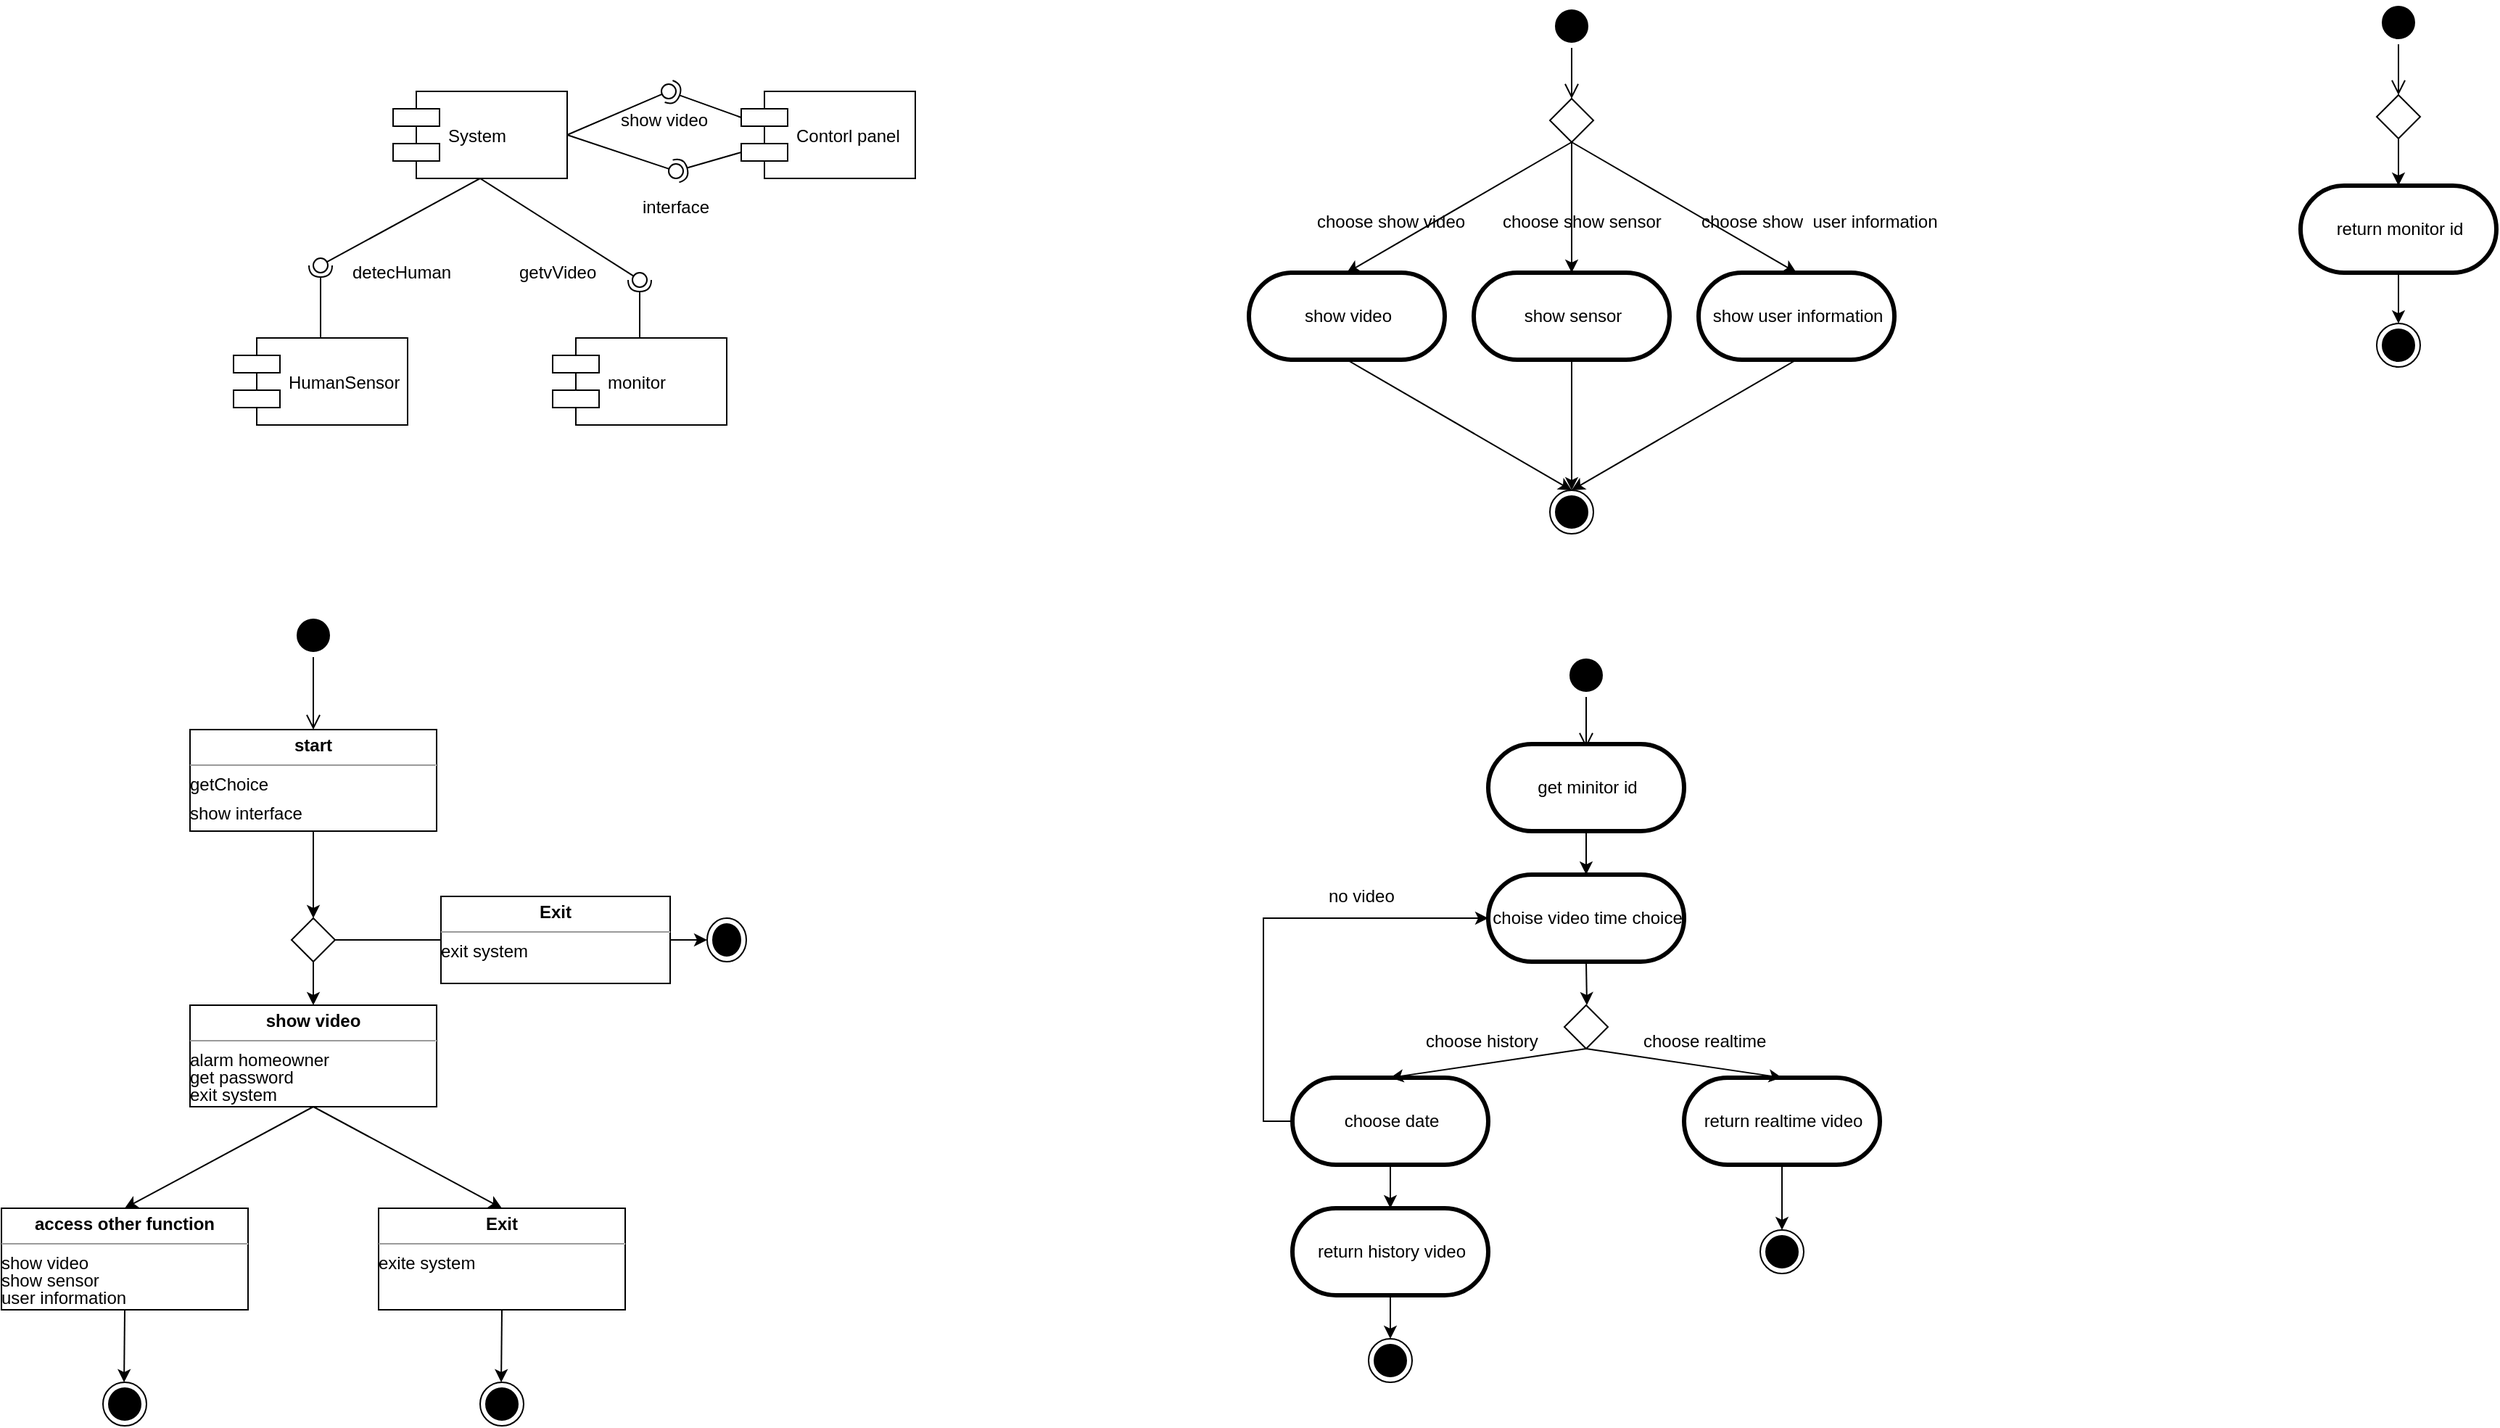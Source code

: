 <mxfile version="12.2.2" type="device" pages="1"><diagram id="m51QX_qqUhU29QaQLPkJ" name="第 1 页"><mxGraphModel dx="883" dy="666" grid="1" gridSize="10" guides="1" tooltips="1" connect="1" arrows="1" fold="1" page="1" pageScale="1" pageWidth="1920" pageHeight="1200" math="0" shadow="0"><root><mxCell id="0"/><mxCell id="1" parent="0"/><mxCell id="cypPYQ40mprPQxp4Fiey-1" value="System " style="shape=component;align=left;spacingLeft=36;" vertex="1" parent="1"><mxGeometry x="300" y="120" width="120" height="60" as="geometry"/></mxCell><mxCell id="cypPYQ40mprPQxp4Fiey-2" value="Contorl panel" style="shape=component;align=left;spacingLeft=36;" vertex="1" parent="1"><mxGeometry x="540" y="120" width="120" height="60" as="geometry"/></mxCell><mxCell id="cypPYQ40mprPQxp4Fiey-4" value="monitor" style="shape=component;align=left;spacingLeft=36;" vertex="1" parent="1"><mxGeometry x="410" y="290" width="120" height="60" as="geometry"/></mxCell><mxCell id="cypPYQ40mprPQxp4Fiey-5" value="HumanSensor" style="shape=component;align=left;spacingLeft=36;" vertex="1" parent="1"><mxGeometry x="190" y="290" width="120" height="60" as="geometry"/></mxCell><mxCell id="cypPYQ40mprPQxp4Fiey-7" value="" style="rounded=0;orthogonalLoop=1;jettySize=auto;html=1;endArrow=none;endFill=0;exitX=1;exitY=0.5;exitDx=0;exitDy=0;" edge="1" target="cypPYQ40mprPQxp4Fiey-9" parent="1" source="cypPYQ40mprPQxp4Fiey-1"><mxGeometry relative="1" as="geometry"><mxPoint x="470" y="120" as="sourcePoint"/></mxGeometry></mxCell><mxCell id="cypPYQ40mprPQxp4Fiey-8" value="" style="rounded=0;orthogonalLoop=1;jettySize=auto;html=1;endArrow=halfCircle;endFill=0;entryX=0.5;entryY=0.5;entryDx=0;entryDy=0;endSize=6;strokeWidth=1;exitX=0;exitY=0.3;exitDx=0;exitDy=0;" edge="1" target="cypPYQ40mprPQxp4Fiey-9" parent="1" source="cypPYQ40mprPQxp4Fiey-2"><mxGeometry relative="1" as="geometry"><mxPoint x="510" y="120" as="sourcePoint"/></mxGeometry></mxCell><mxCell id="cypPYQ40mprPQxp4Fiey-9" value="" style="ellipse;whiteSpace=wrap;html=1;fontFamily=Helvetica;fontSize=12;fontColor=#000000;align=center;strokeColor=#000000;fillColor=#ffffff;points=[];aspect=fixed;resizable=0;" vertex="1" parent="1"><mxGeometry x="485" y="115" width="10" height="10" as="geometry"/></mxCell><mxCell id="cypPYQ40mprPQxp4Fiey-10" value="show video" style="text;html=1;resizable=0;points=[];autosize=1;align=left;verticalAlign=top;spacingTop=-4;" vertex="1" parent="1"><mxGeometry x="455" y="130" width="80" height="20" as="geometry"/></mxCell><mxCell id="cypPYQ40mprPQxp4Fiey-11" value="" style="rounded=0;orthogonalLoop=1;jettySize=auto;html=1;endArrow=none;endFill=0;exitX=1;exitY=0.5;exitDx=0;exitDy=0;" edge="1" target="cypPYQ40mprPQxp4Fiey-13" parent="1" source="cypPYQ40mprPQxp4Fiey-1"><mxGeometry relative="1" as="geometry"><mxPoint x="475" y="175" as="sourcePoint"/></mxGeometry></mxCell><mxCell id="cypPYQ40mprPQxp4Fiey-12" value="" style="rounded=0;orthogonalLoop=1;jettySize=auto;html=1;endArrow=halfCircle;endFill=0;entryX=0.5;entryY=0.5;entryDx=0;entryDy=0;endSize=6;strokeWidth=1;exitX=0;exitY=0.7;exitDx=0;exitDy=0;" edge="1" target="cypPYQ40mprPQxp4Fiey-13" parent="1" source="cypPYQ40mprPQxp4Fiey-2"><mxGeometry relative="1" as="geometry"><mxPoint x="515" y="175" as="sourcePoint"/></mxGeometry></mxCell><mxCell id="cypPYQ40mprPQxp4Fiey-13" value="" style="ellipse;whiteSpace=wrap;html=1;fontFamily=Helvetica;fontSize=12;fontColor=#000000;align=center;strokeColor=#000000;fillColor=#ffffff;points=[];aspect=fixed;resizable=0;" vertex="1" parent="1"><mxGeometry x="490" y="170" width="10" height="10" as="geometry"/></mxCell><mxCell id="cypPYQ40mprPQxp4Fiey-14" value="interface&amp;nbsp;" style="text;html=1;resizable=0;points=[];autosize=1;align=left;verticalAlign=top;spacingTop=-4;" vertex="1" parent="1"><mxGeometry x="470" y="190" width="60" height="20" as="geometry"/></mxCell><mxCell id="cypPYQ40mprPQxp4Fiey-15" value="" style="rounded=0;orthogonalLoop=1;jettySize=auto;html=1;endArrow=none;endFill=0;exitX=0.5;exitY=1;exitDx=0;exitDy=0;" edge="1" target="cypPYQ40mprPQxp4Fiey-17" parent="1" source="cypPYQ40mprPQxp4Fiey-1"><mxGeometry relative="1" as="geometry"><mxPoint x="450" y="250" as="sourcePoint"/></mxGeometry></mxCell><mxCell id="cypPYQ40mprPQxp4Fiey-16" value="" style="rounded=0;orthogonalLoop=1;jettySize=auto;html=1;endArrow=halfCircle;endFill=0;entryX=0.5;entryY=0.5;entryDx=0;entryDy=0;endSize=6;strokeWidth=1;" edge="1" target="cypPYQ40mprPQxp4Fiey-17" parent="1" source="cypPYQ40mprPQxp4Fiey-4"><mxGeometry relative="1" as="geometry"><mxPoint x="490" y="250" as="sourcePoint"/></mxGeometry></mxCell><mxCell id="cypPYQ40mprPQxp4Fiey-17" value="" style="ellipse;whiteSpace=wrap;html=1;fontFamily=Helvetica;fontSize=12;fontColor=#000000;align=center;strokeColor=#000000;fillColor=#ffffff;points=[];aspect=fixed;resizable=0;" vertex="1" parent="1"><mxGeometry x="465" y="245" width="10" height="10" as="geometry"/></mxCell><mxCell id="cypPYQ40mprPQxp4Fiey-18" value="" style="rounded=0;orthogonalLoop=1;jettySize=auto;html=1;endArrow=none;endFill=0;" edge="1" target="cypPYQ40mprPQxp4Fiey-20" parent="1"><mxGeometry relative="1" as="geometry"><mxPoint x="360" y="180" as="sourcePoint"/></mxGeometry></mxCell><mxCell id="cypPYQ40mprPQxp4Fiey-19" value="" style="rounded=0;orthogonalLoop=1;jettySize=auto;html=1;endArrow=halfCircle;endFill=0;entryX=0.5;entryY=0.5;entryDx=0;entryDy=0;endSize=6;strokeWidth=1;exitX=0.5;exitY=0;exitDx=0;exitDy=0;" edge="1" target="cypPYQ40mprPQxp4Fiey-20" parent="1" source="cypPYQ40mprPQxp4Fiey-5"><mxGeometry relative="1" as="geometry"><mxPoint x="270" y="240" as="sourcePoint"/></mxGeometry></mxCell><mxCell id="cypPYQ40mprPQxp4Fiey-20" value="" style="ellipse;whiteSpace=wrap;html=1;fontFamily=Helvetica;fontSize=12;fontColor=#000000;align=center;strokeColor=#000000;fillColor=#ffffff;points=[];aspect=fixed;resizable=0;" vertex="1" parent="1"><mxGeometry x="245" y="235" width="10" height="10" as="geometry"/></mxCell><mxCell id="cypPYQ40mprPQxp4Fiey-21" value="getvVideo" style="text;html=1;resizable=0;points=[];autosize=1;align=left;verticalAlign=top;spacingTop=-4;" vertex="1" parent="1"><mxGeometry x="385" y="235" width="70" height="20" as="geometry"/></mxCell><mxCell id="cypPYQ40mprPQxp4Fiey-22" value="detecHuman&lt;br&gt;" style="text;html=1;resizable=0;points=[];autosize=1;align=left;verticalAlign=top;spacingTop=-4;" vertex="1" parent="1"><mxGeometry x="270" y="235" width="80" height="20" as="geometry"/></mxCell><mxCell id="cypPYQ40mprPQxp4Fiey-23" value="" style="ellipse;html=1;shape=startState;fillColor=#000000;strokeColor=#000000;strokeWidth=1;" vertex="1" parent="1"><mxGeometry x="230" y="480" width="30" height="30" as="geometry"/></mxCell><mxCell id="cypPYQ40mprPQxp4Fiey-24" value="" style="html=1;verticalAlign=bottom;endArrow=open;endSize=8;strokeColor=#000000;entryX=0.5;entryY=0;entryDx=0;entryDy=0;strokeWidth=1;" edge="1" parent="1" source="cypPYQ40mprPQxp4Fiey-23" target="cypPYQ40mprPQxp4Fiey-26"><mxGeometry relative="1" as="geometry"><mxPoint x="240" y="560" as="targetPoint"/></mxGeometry></mxCell><mxCell id="cypPYQ40mprPQxp4Fiey-25" style="orthogonalLoop=1;jettySize=auto;html=1;exitX=0.5;exitY=1;exitDx=0;exitDy=0;entryX=0.5;entryY=0;entryDx=0;entryDy=0;entryPerimeter=0;strokeColor=#000000;strokeWidth=1;" edge="1" parent="1" source="cypPYQ40mprPQxp4Fiey-26" target="cypPYQ40mprPQxp4Fiey-29"><mxGeometry relative="1" as="geometry"/></mxCell><mxCell id="cypPYQ40mprPQxp4Fiey-26" value="&lt;p style=&quot;margin: 0px ; margin-top: 4px ; text-align: center&quot;&gt;&lt;b&gt;start&lt;/b&gt;&lt;/p&gt;&lt;hr size=&quot;1&quot;&gt;&lt;div style=&quot;height: 2px&quot;&gt;getChoice&lt;/div&gt;&lt;div style=&quot;height: 2px&quot;&gt;&lt;br&gt;&lt;/div&gt;&lt;div style=&quot;height: 2px&quot;&gt;&lt;br&gt;&lt;/div&gt;&lt;div style=&quot;height: 2px&quot;&gt;&lt;br&gt;&lt;/div&gt;&lt;div style=&quot;height: 2px&quot;&gt;&lt;br&gt;&lt;/div&gt;&lt;div style=&quot;height: 2px&quot;&gt;&lt;br&gt;&lt;/div&gt;&lt;div style=&quot;height: 2px&quot;&gt;&lt;br&gt;&lt;/div&gt;&lt;div style=&quot;height: 2px&quot;&gt;&lt;br&gt;&lt;/div&gt;&lt;div style=&quot;height: 2px&quot;&gt;&lt;br&gt;&lt;/div&gt;&lt;div style=&quot;height: 2px&quot;&gt;&lt;br&gt;&lt;/div&gt;&lt;div style=&quot;height: 2px&quot;&gt;show interface&lt;/div&gt;" style="verticalAlign=top;align=left;overflow=fill;fontSize=12;fontFamily=Helvetica;html=1;strokeColor=#000000;strokeWidth=1;" vertex="1" parent="1"><mxGeometry x="160" y="560" width="170" height="70" as="geometry"/></mxCell><mxCell id="cypPYQ40mprPQxp4Fiey-27" style="edgeStyle=none;orthogonalLoop=1;jettySize=auto;html=1;exitX=0.5;exitY=1;exitDx=0;exitDy=0;exitPerimeter=0;entryX=0.5;entryY=0;entryDx=0;entryDy=0;strokeColor=#000000;strokeWidth=1;" edge="1" parent="1" source="cypPYQ40mprPQxp4Fiey-29" target="cypPYQ40mprPQxp4Fiey-32"><mxGeometry relative="1" as="geometry"/></mxCell><mxCell id="cypPYQ40mprPQxp4Fiey-28" style="edgeStyle=none;orthogonalLoop=1;jettySize=auto;html=1;exitX=1;exitY=0.5;exitDx=0;exitDy=0;exitPerimeter=0;strokeColor=#000000;strokeWidth=1;" edge="1" parent="1" source="cypPYQ40mprPQxp4Fiey-29"><mxGeometry relative="1" as="geometry"><mxPoint x="400" y="705" as="targetPoint"/></mxGeometry></mxCell><mxCell id="cypPYQ40mprPQxp4Fiey-29" value="" style="strokeWidth=1;html=1;shape=mxgraph.flowchart.decision;whiteSpace=wrap;" vertex="1" parent="1"><mxGeometry x="230" y="690" width="30" height="30" as="geometry"/></mxCell><mxCell id="cypPYQ40mprPQxp4Fiey-51" style="rounded=0;orthogonalLoop=1;jettySize=auto;html=1;exitX=0.5;exitY=1;exitDx=0;exitDy=0;entryX=0.5;entryY=0;entryDx=0;entryDy=0;" edge="1" parent="1" source="cypPYQ40mprPQxp4Fiey-32" target="cypPYQ40mprPQxp4Fiey-46"><mxGeometry relative="1" as="geometry"/></mxCell><mxCell id="cypPYQ40mprPQxp4Fiey-52" style="edgeStyle=none;rounded=0;orthogonalLoop=1;jettySize=auto;html=1;exitX=0.5;exitY=1;exitDx=0;exitDy=0;entryX=0.5;entryY=0;entryDx=0;entryDy=0;" edge="1" parent="1" source="cypPYQ40mprPQxp4Fiey-32" target="cypPYQ40mprPQxp4Fiey-49"><mxGeometry relative="1" as="geometry"/></mxCell><mxCell id="cypPYQ40mprPQxp4Fiey-32" value="&lt;p style=&quot;margin: 0px ; margin-top: 4px ; text-align: center&quot;&gt;&lt;b&gt;show video&lt;/b&gt;&lt;/p&gt;&lt;hr size=&quot;1&quot;&gt;&lt;div style=&quot;height: 2px&quot;&gt;alarm homeowner&lt;/div&gt;&lt;div style=&quot;height: 2px&quot;&gt;&lt;br&gt;&lt;/div&gt;&lt;div style=&quot;height: 2px&quot;&gt;&lt;br&gt;&lt;/div&gt;&lt;div style=&quot;height: 2px&quot;&gt;&lt;br&gt;&lt;/div&gt;&lt;div style=&quot;height: 2px&quot;&gt;&lt;br&gt;&lt;/div&gt;&lt;div style=&quot;height: 2px&quot;&gt;&lt;br&gt;&lt;/div&gt;&lt;div style=&quot;height: 2px&quot;&gt;get password&lt;/div&gt;&lt;div style=&quot;height: 2px&quot;&gt;&lt;br&gt;&lt;/div&gt;&lt;div style=&quot;height: 2px&quot;&gt;&lt;br&gt;&lt;/div&gt;&lt;div style=&quot;height: 2px&quot;&gt;&lt;br&gt;&lt;/div&gt;&lt;div style=&quot;height: 2px&quot;&gt;&lt;br&gt;&lt;/div&gt;&lt;div style=&quot;height: 2px&quot;&gt;&lt;br&gt;&lt;/div&gt;&lt;div style=&quot;height: 2px&quot;&gt;exit system&lt;/div&gt;&lt;div style=&quot;height: 2px&quot;&gt;&lt;br&gt;&lt;/div&gt;" style="verticalAlign=top;align=left;overflow=fill;fontSize=12;fontFamily=Helvetica;html=1;strokeColor=#000000;strokeWidth=1;" vertex="1" parent="1"><mxGeometry x="160" y="750" width="170" height="70" as="geometry"/></mxCell><mxCell id="cypPYQ40mprPQxp4Fiey-33" style="edgeStyle=none;orthogonalLoop=1;jettySize=auto;html=1;exitX=1;exitY=0.5;exitDx=0;exitDy=0;entryX=0;entryY=0.5;entryDx=0;entryDy=0;strokeColor=#000000;strokeWidth=1;" edge="1" parent="1" source="cypPYQ40mprPQxp4Fiey-34" target="cypPYQ40mprPQxp4Fiey-39"><mxGeometry relative="1" as="geometry"/></mxCell><mxCell id="cypPYQ40mprPQxp4Fiey-34" value="&lt;p style=&quot;margin: 0px ; margin-top: 4px ; text-align: center&quot;&gt;&lt;b&gt;Exit&lt;/b&gt;&lt;/p&gt;&lt;hr size=&quot;1&quot;&gt;&lt;div style=&quot;height: 2px&quot;&gt;exit system&lt;/div&gt;&lt;div style=&quot;height: 2px&quot;&gt;&lt;br&gt;&lt;/div&gt;&lt;div style=&quot;height: 2px&quot;&gt;&lt;br&gt;&lt;/div&gt;&lt;div style=&quot;height: 2px&quot;&gt;&lt;br&gt;&lt;/div&gt;" style="verticalAlign=top;align=left;overflow=fill;fontSize=12;fontFamily=Helvetica;html=1;strokeColor=#000000;strokeWidth=1;" vertex="1" parent="1"><mxGeometry x="333" y="675" width="158" height="60" as="geometry"/></mxCell><mxCell id="cypPYQ40mprPQxp4Fiey-36" style="edgeStyle=none;orthogonalLoop=1;jettySize=auto;html=1;exitX=0.5;exitY=1;exitDx=0;exitDy=0;strokeColor=#000000;strokeWidth=1;" edge="1" parent="1" source="cypPYQ40mprPQxp4Fiey-32" target="cypPYQ40mprPQxp4Fiey-32"><mxGeometry relative="1" as="geometry"/></mxCell><mxCell id="cypPYQ40mprPQxp4Fiey-39" value="" style="ellipse;html=1;shape=endState;fillColor=#000000;strokeColor=#000000;" vertex="1" parent="1"><mxGeometry x="516.5" y="690" width="27" height="30" as="geometry"/></mxCell><mxCell id="cypPYQ40mprPQxp4Fiey-45" style="edgeStyle=none;orthogonalLoop=1;jettySize=auto;html=1;exitX=0.5;exitY=1;exitDx=0;exitDy=0;strokeColor=#000000;strokeWidth=1;" edge="1" parent="1" source="cypPYQ40mprPQxp4Fiey-46"><mxGeometry relative="1" as="geometry"><mxPoint x="114.529" y="1010.0" as="targetPoint"/></mxGeometry></mxCell><mxCell id="cypPYQ40mprPQxp4Fiey-46" value="&lt;p style=&quot;margin: 0px ; margin-top: 4px ; text-align: center&quot;&gt;&lt;b&gt;access other function&lt;/b&gt;&lt;/p&gt;&lt;hr size=&quot;1&quot;&gt;&lt;div style=&quot;height: 2px&quot;&gt;show video&lt;/div&gt;&lt;div style=&quot;height: 2px&quot;&gt;&lt;br&gt;&lt;/div&gt;&lt;div style=&quot;height: 2px&quot;&gt;&lt;br&gt;&lt;/div&gt;&lt;div style=&quot;height: 2px&quot;&gt;&lt;br&gt;&lt;/div&gt;&lt;div style=&quot;height: 2px&quot;&gt;&lt;br&gt;&lt;/div&gt;&lt;div style=&quot;height: 2px&quot;&gt;&lt;br&gt;&lt;/div&gt;&lt;div style=&quot;height: 2px&quot;&gt;show sensor&lt;/div&gt;&lt;div style=&quot;height: 2px&quot;&gt;&lt;br&gt;&lt;/div&gt;&lt;div style=&quot;height: 2px&quot;&gt;&lt;br&gt;&lt;/div&gt;&lt;div style=&quot;height: 2px&quot;&gt;&lt;br&gt;&lt;/div&gt;&lt;div style=&quot;height: 2px&quot;&gt;&lt;br&gt;&lt;/div&gt;&lt;div style=&quot;height: 2px&quot;&gt;&lt;br&gt;&lt;/div&gt;&lt;div style=&quot;height: 2px&quot;&gt;user information&lt;/div&gt;" style="verticalAlign=top;align=left;overflow=fill;fontSize=12;fontFamily=Helvetica;html=1;strokeColor=#000000;strokeWidth=1;" vertex="1" parent="1"><mxGeometry x="30" y="890" width="170" height="70" as="geometry"/></mxCell><mxCell id="cypPYQ40mprPQxp4Fiey-47" value="" style="ellipse;html=1;shape=endState;fillColor=#000000;strokeColor=#000000;" vertex="1" parent="1"><mxGeometry x="100" y="1010" width="30" height="30" as="geometry"/></mxCell><mxCell id="cypPYQ40mprPQxp4Fiey-48" style="edgeStyle=none;orthogonalLoop=1;jettySize=auto;html=1;exitX=0.5;exitY=1;exitDx=0;exitDy=0;strokeColor=#000000;strokeWidth=1;" edge="1" parent="1" source="cypPYQ40mprPQxp4Fiey-49"><mxGeometry relative="1" as="geometry"><mxPoint x="374.529" y="1010.0" as="targetPoint"/></mxGeometry></mxCell><mxCell id="cypPYQ40mprPQxp4Fiey-49" value="&lt;p style=&quot;margin: 0px ; margin-top: 4px ; text-align: center&quot;&gt;&lt;b&gt;Exit&lt;/b&gt;&lt;/p&gt;&lt;hr size=&quot;1&quot;&gt;&lt;div style=&quot;height: 2px&quot;&gt;exite system&lt;/div&gt;&lt;div style=&quot;height: 2px&quot;&gt;&lt;br&gt;&lt;/div&gt;&lt;div style=&quot;height: 2px&quot;&gt;&lt;br&gt;&lt;/div&gt;&lt;div style=&quot;height: 2px&quot;&gt;&lt;br&gt;&lt;/div&gt;&lt;div style=&quot;height: 2px&quot;&gt;&lt;br&gt;&lt;/div&gt;" style="verticalAlign=top;align=left;overflow=fill;fontSize=12;fontFamily=Helvetica;html=1;strokeColor=#000000;strokeWidth=1;" vertex="1" parent="1"><mxGeometry x="290" y="890" width="170" height="70" as="geometry"/></mxCell><mxCell id="cypPYQ40mprPQxp4Fiey-50" value="" style="ellipse;html=1;shape=endState;fillColor=#000000;strokeColor=#000000;" vertex="1" parent="1"><mxGeometry x="360" y="1010" width="30" height="30" as="geometry"/></mxCell><mxCell id="cypPYQ40mprPQxp4Fiey-53" value="" style="ellipse;html=1;shape=startState;fillColor=#000000;strokeColor=#000000;strokeWidth=1;" vertex="1" parent="1"><mxGeometry x="1097.5" y="60" width="30" height="30" as="geometry"/></mxCell><mxCell id="cypPYQ40mprPQxp4Fiey-54" value="" style="html=1;verticalAlign=bottom;endArrow=open;endSize=8;strokeColor=#000000;strokeWidth=1;entryX=0.5;entryY=0.5;entryDx=0;entryDy=-30;entryPerimeter=0;" edge="1" parent="1" source="cypPYQ40mprPQxp4Fiey-53"><mxGeometry relative="1" as="geometry"><mxPoint x="1112.5" y="125" as="targetPoint"/></mxGeometry></mxCell><mxCell id="cypPYQ40mprPQxp4Fiey-59" style="edgeStyle=none;orthogonalLoop=1;jettySize=auto;html=1;exitX=0.5;exitY=1;exitDx=0;exitDy=0;exitPerimeter=0;entryX=0.5;entryY=0.5;entryDx=0;entryDy=-30;entryPerimeter=0;strokeColor=#000000;strokeWidth=1;" edge="1" parent="1" source="cypPYQ40mprPQxp4Fiey-63" target="cypPYQ40mprPQxp4Fiey-65"><mxGeometry relative="1" as="geometry"/></mxCell><mxCell id="cypPYQ40mprPQxp4Fiey-61" style="edgeStyle=none;orthogonalLoop=1;jettySize=auto;html=1;exitX=0.5;exitY=1;exitDx=0;exitDy=0;exitPerimeter=0;entryX=0.5;entryY=0.5;entryDx=0;entryDy=-30;entryPerimeter=0;strokeColor=#000000;strokeWidth=1;" edge="1" parent="1" source="cypPYQ40mprPQxp4Fiey-63" target="cypPYQ40mprPQxp4Fiey-70"><mxGeometry relative="1" as="geometry"><mxPoint x="1327.5" y="245" as="targetPoint"/></mxGeometry></mxCell><mxCell id="cypPYQ40mprPQxp4Fiey-71" style="edgeStyle=none;rounded=0;orthogonalLoop=1;jettySize=auto;html=1;exitX=0.5;exitY=1;exitDx=0;exitDy=0;exitPerimeter=0;" edge="1" parent="1" source="cypPYQ40mprPQxp4Fiey-63" target="cypPYQ40mprPQxp4Fiey-69"><mxGeometry relative="1" as="geometry"/></mxCell><mxCell id="cypPYQ40mprPQxp4Fiey-63" value="" style="strokeWidth=1;html=1;shape=mxgraph.flowchart.decision;whiteSpace=wrap;" vertex="1" parent="1"><mxGeometry x="1097.5" y="125" width="30" height="30" as="geometry"/></mxCell><mxCell id="cypPYQ40mprPQxp4Fiey-64" style="edgeStyle=none;orthogonalLoop=1;jettySize=auto;html=1;exitX=0.5;exitY=0.5;exitDx=0;exitDy=30;exitPerimeter=0;entryX=0.5;entryY=0;entryDx=0;entryDy=0;strokeColor=#000000;strokeWidth=1;" edge="1" parent="1" source="cypPYQ40mprPQxp4Fiey-65" target="cypPYQ40mprPQxp4Fiey-68"><mxGeometry relative="1" as="geometry"/></mxCell><mxCell id="cypPYQ40mprPQxp4Fiey-65" value="show video" style="html=1;dashed=0;whitespace=wrap;shape=mxgraph.dfd.start;strokeColor=#000000;strokeWidth=3;" vertex="1" parent="1"><mxGeometry x="890" y="245" width="135" height="60" as="geometry"/></mxCell><mxCell id="cypPYQ40mprPQxp4Fiey-66" style="edgeStyle=none;orthogonalLoop=1;jettySize=auto;html=1;exitX=0.5;exitY=0.5;exitDx=0;exitDy=30;exitPerimeter=0;entryX=0.5;entryY=0;entryDx=0;entryDy=0;strokeColor=#000000;strokeWidth=1;" edge="1" parent="1" source="cypPYQ40mprPQxp4Fiey-70" target="cypPYQ40mprPQxp4Fiey-68"><mxGeometry relative="1" as="geometry"><mxPoint x="1327.5" y="305" as="sourcePoint"/></mxGeometry></mxCell><mxCell id="cypPYQ40mprPQxp4Fiey-68" value="" style="ellipse;html=1;shape=endState;fillColor=#000000;strokeColor=#000000;" vertex="1" parent="1"><mxGeometry x="1097.5" y="395" width="30" height="30" as="geometry"/></mxCell><mxCell id="cypPYQ40mprPQxp4Fiey-73" style="edgeStyle=none;rounded=0;orthogonalLoop=1;jettySize=auto;html=1;exitX=0.5;exitY=0.5;exitDx=0;exitDy=30;exitPerimeter=0;entryX=0.5;entryY=0;entryDx=0;entryDy=0;" edge="1" parent="1" source="cypPYQ40mprPQxp4Fiey-69" target="cypPYQ40mprPQxp4Fiey-68"><mxGeometry relative="1" as="geometry"/></mxCell><mxCell id="cypPYQ40mprPQxp4Fiey-69" value="show sensor" style="html=1;dashed=0;whitespace=wrap;shape=mxgraph.dfd.start;strokeColor=#000000;strokeWidth=3;" vertex="1" parent="1"><mxGeometry x="1045" y="245" width="135" height="60" as="geometry"/></mxCell><mxCell id="cypPYQ40mprPQxp4Fiey-70" value="show user information" style="html=1;dashed=0;whitespace=wrap;shape=mxgraph.dfd.start;strokeColor=#000000;strokeWidth=3;" vertex="1" parent="1"><mxGeometry x="1200" y="245" width="135" height="60" as="geometry"/></mxCell><mxCell id="cypPYQ40mprPQxp4Fiey-75" value="" style="ellipse;html=1;shape=startState;fillColor=#000000;strokeColor=#000000;strokeWidth=1;" vertex="1" parent="1"><mxGeometry x="1107.5" y="507.5" width="30" height="30" as="geometry"/></mxCell><mxCell id="cypPYQ40mprPQxp4Fiey-76" value="" style="html=1;verticalAlign=bottom;endArrow=open;endSize=8;strokeColor=#000000;strokeWidth=1;entryX=0.5;entryY=0.5;entryDx=0;entryDy=-30;entryPerimeter=0;" edge="1" parent="1" source="cypPYQ40mprPQxp4Fiey-75"><mxGeometry relative="1" as="geometry"><mxPoint x="1122.5" y="572.5" as="targetPoint"/></mxGeometry></mxCell><mxCell id="cypPYQ40mprPQxp4Fiey-84" value="" style="ellipse;html=1;shape=endState;fillColor=#000000;strokeColor=#000000;" vertex="1" parent="1"><mxGeometry x="972.5" y="980" width="30" height="30" as="geometry"/></mxCell><mxCell id="cypPYQ40mprPQxp4Fiey-89" style="edgeStyle=none;rounded=0;orthogonalLoop=1;jettySize=auto;html=1;exitX=0.5;exitY=0.5;exitDx=0;exitDy=30;exitPerimeter=0;" edge="1" parent="1" source="cypPYQ40mprPQxp4Fiey-86" target="cypPYQ40mprPQxp4Fiey-88"><mxGeometry relative="1" as="geometry"/></mxCell><mxCell id="cypPYQ40mprPQxp4Fiey-86" value="get minitor id" style="html=1;dashed=0;whitespace=wrap;shape=mxgraph.dfd.start;strokeColor=#000000;strokeWidth=3;" vertex="1" parent="1"><mxGeometry x="1055" y="570" width="135" height="60" as="geometry"/></mxCell><mxCell id="cypPYQ40mprPQxp4Fiey-93" style="edgeStyle=none;rounded=0;orthogonalLoop=1;jettySize=auto;html=1;exitX=0.5;exitY=0.5;exitDx=0;exitDy=30;exitPerimeter=0;" edge="1" parent="1" source="cypPYQ40mprPQxp4Fiey-88"><mxGeometry relative="1" as="geometry"><mxPoint x="1123" y="750" as="targetPoint"/></mxGeometry></mxCell><mxCell id="cypPYQ40mprPQxp4Fiey-88" value="choise video time choice" style="html=1;dashed=0;whitespace=wrap;shape=mxgraph.dfd.start;strokeColor=#000000;strokeWidth=3;" vertex="1" parent="1"><mxGeometry x="1055" y="660" width="135" height="60" as="geometry"/></mxCell><mxCell id="cypPYQ40mprPQxp4Fiey-121" style="edgeStyle=orthogonalEdgeStyle;rounded=0;orthogonalLoop=1;jettySize=auto;html=1;exitX=0;exitY=0.5;exitDx=0;exitDy=0;exitPerimeter=0;entryX=0;entryY=0.5;entryDx=0;entryDy=0;entryPerimeter=0;" edge="1" parent="1" source="cypPYQ40mprPQxp4Fiey-91" target="cypPYQ40mprPQxp4Fiey-88"><mxGeometry relative="1" as="geometry"/></mxCell><mxCell id="cypPYQ40mprPQxp4Fiey-125" style="edgeStyle=none;rounded=0;orthogonalLoop=1;jettySize=auto;html=1;exitX=0.5;exitY=0.5;exitDx=0;exitDy=30;exitPerimeter=0;" edge="1" parent="1" source="cypPYQ40mprPQxp4Fiey-91" target="cypPYQ40mprPQxp4Fiey-123"><mxGeometry relative="1" as="geometry"/></mxCell><mxCell id="cypPYQ40mprPQxp4Fiey-91" value="choose date" style="html=1;dashed=0;whitespace=wrap;shape=mxgraph.dfd.start;strokeColor=#000000;strokeWidth=3;" vertex="1" parent="1"><mxGeometry x="920" y="800" width="135" height="60" as="geometry"/></mxCell><mxCell id="cypPYQ40mprPQxp4Fiey-128" style="edgeStyle=none;rounded=0;orthogonalLoop=1;jettySize=auto;html=1;exitX=0.5;exitY=0.5;exitDx=0;exitDy=30;exitPerimeter=0;entryX=0.5;entryY=0;entryDx=0;entryDy=0;" edge="1" parent="1" source="cypPYQ40mprPQxp4Fiey-92" target="cypPYQ40mprPQxp4Fiey-127"><mxGeometry relative="1" as="geometry"/></mxCell><mxCell id="cypPYQ40mprPQxp4Fiey-92" value="return realtime video" style="html=1;dashed=0;whitespace=wrap;shape=mxgraph.dfd.start;strokeColor=#000000;strokeWidth=3;" vertex="1" parent="1"><mxGeometry x="1190" y="800" width="135" height="60" as="geometry"/></mxCell><mxCell id="cypPYQ40mprPQxp4Fiey-94" value="choose show video" style="text;html=1;resizable=0;points=[];autosize=1;align=left;verticalAlign=top;spacingTop=-4;" vertex="1" parent="1"><mxGeometry x="935" y="200" width="120" height="20" as="geometry"/></mxCell><mxCell id="cypPYQ40mprPQxp4Fiey-95" value="choose show sensor" style="text;html=1;resizable=0;points=[];autosize=1;align=left;verticalAlign=top;spacingTop=-4;" vertex="1" parent="1"><mxGeometry x="1062.5" y="200" width="120" height="20" as="geometry"/></mxCell><mxCell id="cypPYQ40mprPQxp4Fiey-96" value="choose show&amp;nbsp; user information" style="text;html=1;resizable=0;points=[];autosize=1;align=left;verticalAlign=top;spacingTop=-4;" vertex="1" parent="1"><mxGeometry x="1200" y="200" width="180" height="20" as="geometry"/></mxCell><mxCell id="cypPYQ40mprPQxp4Fiey-98" style="edgeStyle=none;rounded=0;orthogonalLoop=1;jettySize=auto;html=1;exitX=0.5;exitY=1;exitDx=0;exitDy=0;exitPerimeter=0;entryX=0.5;entryY=0.5;entryDx=0;entryDy=-30;entryPerimeter=0;" edge="1" parent="1" source="cypPYQ40mprPQxp4Fiey-97" target="cypPYQ40mprPQxp4Fiey-91"><mxGeometry relative="1" as="geometry"/></mxCell><mxCell id="cypPYQ40mprPQxp4Fiey-99" style="edgeStyle=none;rounded=0;orthogonalLoop=1;jettySize=auto;html=1;exitX=0.5;exitY=1;exitDx=0;exitDy=0;exitPerimeter=0;entryX=0.5;entryY=0.5;entryDx=0;entryDy=-30;entryPerimeter=0;" edge="1" parent="1" source="cypPYQ40mprPQxp4Fiey-97" target="cypPYQ40mprPQxp4Fiey-92"><mxGeometry relative="1" as="geometry"/></mxCell><mxCell id="cypPYQ40mprPQxp4Fiey-97" value="" style="strokeWidth=1;html=1;shape=mxgraph.flowchart.decision;whiteSpace=wrap;" vertex="1" parent="1"><mxGeometry x="1107.5" y="750" width="30" height="30" as="geometry"/></mxCell><mxCell id="cypPYQ40mprPQxp4Fiey-100" value="choose history" style="text;html=1;resizable=0;points=[];autosize=1;align=left;verticalAlign=top;spacingTop=-4;" vertex="1" parent="1"><mxGeometry x="1010" y="765" width="90" height="20" as="geometry"/></mxCell><mxCell id="cypPYQ40mprPQxp4Fiey-101" value="choose realtime" style="text;html=1;resizable=0;points=[];autosize=1;align=left;verticalAlign=top;spacingTop=-4;" vertex="1" parent="1"><mxGeometry x="1160" y="765" width="100" height="20" as="geometry"/></mxCell><mxCell id="cypPYQ40mprPQxp4Fiey-102" value="" style="ellipse;html=1;shape=startState;fillColor=#000000;strokeColor=#000000;strokeWidth=1;" vertex="1" parent="1"><mxGeometry x="1667.5" y="57.5" width="30" height="30" as="geometry"/></mxCell><mxCell id="cypPYQ40mprPQxp4Fiey-103" value="" style="html=1;verticalAlign=bottom;endArrow=open;endSize=8;strokeColor=#000000;strokeWidth=1;entryX=0.5;entryY=0.5;entryDx=0;entryDy=-30;entryPerimeter=0;" edge="1" parent="1" source="cypPYQ40mprPQxp4Fiey-102"><mxGeometry relative="1" as="geometry"><mxPoint x="1682.5" y="122.5" as="targetPoint"/></mxGeometry></mxCell><mxCell id="cypPYQ40mprPQxp4Fiey-130" style="edgeStyle=none;rounded=0;orthogonalLoop=1;jettySize=auto;html=1;exitX=0.5;exitY=1;exitDx=0;exitDy=0;exitPerimeter=0;" edge="1" parent="1" source="cypPYQ40mprPQxp4Fiey-107" target="cypPYQ40mprPQxp4Fiey-129"><mxGeometry relative="1" as="geometry"/></mxCell><mxCell id="cypPYQ40mprPQxp4Fiey-107" value="" style="strokeWidth=1;html=1;shape=mxgraph.flowchart.decision;whiteSpace=wrap;" vertex="1" parent="1"><mxGeometry x="1667.5" y="122.5" width="30" height="30" as="geometry"/></mxCell><mxCell id="cypPYQ40mprPQxp4Fiey-111" value="" style="ellipse;html=1;shape=endState;fillColor=#000000;strokeColor=#000000;" vertex="1" parent="1"><mxGeometry x="1667.5" y="280" width="30" height="30" as="geometry"/></mxCell><mxCell id="cypPYQ40mprPQxp4Fiey-122" value="no video" style="text;html=1;resizable=0;points=[];autosize=1;align=left;verticalAlign=top;spacingTop=-4;" vertex="1" parent="1"><mxGeometry x="942.5" y="665" width="60" height="20" as="geometry"/></mxCell><mxCell id="cypPYQ40mprPQxp4Fiey-126" style="edgeStyle=none;rounded=0;orthogonalLoop=1;jettySize=auto;html=1;exitX=0.5;exitY=0.5;exitDx=0;exitDy=30;exitPerimeter=0;entryX=0.5;entryY=0;entryDx=0;entryDy=0;" edge="1" parent="1" source="cypPYQ40mprPQxp4Fiey-123" target="cypPYQ40mprPQxp4Fiey-84"><mxGeometry relative="1" as="geometry"/></mxCell><mxCell id="cypPYQ40mprPQxp4Fiey-123" value="return history video" style="html=1;dashed=0;whitespace=wrap;shape=mxgraph.dfd.start;strokeColor=#000000;strokeWidth=3;" vertex="1" parent="1"><mxGeometry x="920" y="890" width="135" height="60" as="geometry"/></mxCell><mxCell id="cypPYQ40mprPQxp4Fiey-127" value="" style="ellipse;html=1;shape=endState;fillColor=#000000;strokeColor=#000000;" vertex="1" parent="1"><mxGeometry x="1242.5" y="905" width="30" height="30" as="geometry"/></mxCell><mxCell id="cypPYQ40mprPQxp4Fiey-131" style="edgeStyle=none;rounded=0;orthogonalLoop=1;jettySize=auto;html=1;exitX=0.5;exitY=0.5;exitDx=0;exitDy=30;exitPerimeter=0;entryX=0.5;entryY=0;entryDx=0;entryDy=0;" edge="1" parent="1" source="cypPYQ40mprPQxp4Fiey-129" target="cypPYQ40mprPQxp4Fiey-111"><mxGeometry relative="1" as="geometry"/></mxCell><mxCell id="cypPYQ40mprPQxp4Fiey-129" value="return monitor id" style="html=1;dashed=0;whitespace=wrap;shape=mxgraph.dfd.start;strokeColor=#000000;strokeWidth=3;" vertex="1" parent="1"><mxGeometry x="1615" y="185" width="135" height="60" as="geometry"/></mxCell></root></mxGraphModel></diagram></mxfile>